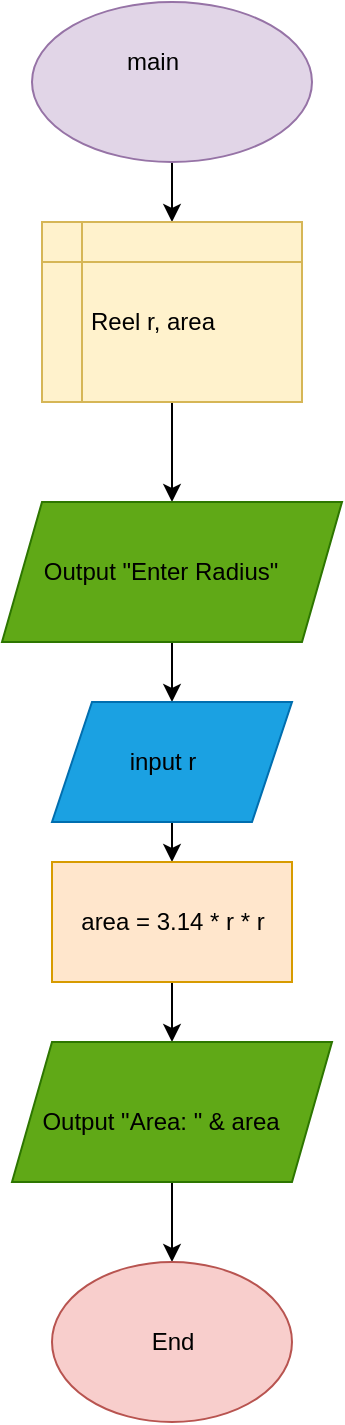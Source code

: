 <mxfile version="15.9.1" type="github">
  <diagram id="C5RBs43oDa-KdzZeNtuy" name="Page-1">
    <mxGraphModel dx="868" dy="2788" grid="1" gridSize="10" guides="1" tooltips="1" connect="1" arrows="1" fold="1" page="1" pageScale="1" pageWidth="827" pageHeight="1169" math="0" shadow="0">
      <root>
        <mxCell id="WIyWlLk6GJQsqaUBKTNV-0" />
        <mxCell id="WIyWlLk6GJQsqaUBKTNV-1" parent="WIyWlLk6GJQsqaUBKTNV-0" />
        <mxCell id="no_tZ2cSG9QQaZqRgWGx-10" style="edgeStyle=orthogonalEdgeStyle;rounded=0;orthogonalLoop=1;jettySize=auto;html=1;entryX=0.5;entryY=0;entryDx=0;entryDy=0;" edge="1" parent="WIyWlLk6GJQsqaUBKTNV-1" source="no_tZ2cSG9QQaZqRgWGx-0" target="no_tZ2cSG9QQaZqRgWGx-8">
          <mxGeometry relative="1" as="geometry">
            <Array as="points">
              <mxPoint x="420" y="-1480" />
            </Array>
          </mxGeometry>
        </mxCell>
        <mxCell id="no_tZ2cSG9QQaZqRgWGx-0" value="" style="ellipse;whiteSpace=wrap;html=1;fillColor=#e1d5e7;strokeColor=#9673a6;" vertex="1" parent="WIyWlLk6GJQsqaUBKTNV-1">
          <mxGeometry x="350" y="-1590" width="140" height="80" as="geometry" />
        </mxCell>
        <mxCell id="no_tZ2cSG9QQaZqRgWGx-1" value="&lt;font style=&quot;vertical-align: inherit&quot;&gt;&lt;font style=&quot;vertical-align: inherit&quot;&gt;main&lt;/font&gt;&lt;/font&gt;" style="text;html=1;resizable=0;autosize=1;align=center;verticalAlign=middle;points=[];fillColor=none;strokeColor=none;rounded=0;" vertex="1" parent="WIyWlLk6GJQsqaUBKTNV-1">
          <mxGeometry x="390" y="-1570" width="40" height="20" as="geometry" />
        </mxCell>
        <mxCell id="no_tZ2cSG9QQaZqRgWGx-12" style="edgeStyle=orthogonalEdgeStyle;rounded=0;orthogonalLoop=1;jettySize=auto;html=1;exitX=0.5;exitY=1;exitDx=0;exitDy=0;" edge="1" parent="WIyWlLk6GJQsqaUBKTNV-1" source="no_tZ2cSG9QQaZqRgWGx-8">
          <mxGeometry relative="1" as="geometry">
            <mxPoint x="420" y="-1340" as="targetPoint" />
          </mxGeometry>
        </mxCell>
        <mxCell id="no_tZ2cSG9QQaZqRgWGx-8" value="" style="shape=internalStorage;whiteSpace=wrap;html=1;backgroundOutline=1;fillColor=#fff2cc;strokeColor=#d6b656;" vertex="1" parent="WIyWlLk6GJQsqaUBKTNV-1">
          <mxGeometry x="355" y="-1480" width="130" height="90" as="geometry" />
        </mxCell>
        <mxCell id="no_tZ2cSG9QQaZqRgWGx-11" value="&lt;font style=&quot;vertical-align: inherit&quot;&gt;&lt;font style=&quot;vertical-align: inherit&quot;&gt;Reel r,&amp;nbsp;area&lt;/font&gt;&lt;/font&gt;" style="text;html=1;resizable=0;autosize=1;align=center;verticalAlign=middle;points=[];rounded=0;" vertex="1" parent="WIyWlLk6GJQsqaUBKTNV-1">
          <mxGeometry x="370" y="-1440" width="80" height="20" as="geometry" />
        </mxCell>
        <mxCell id="no_tZ2cSG9QQaZqRgWGx-15" style="edgeStyle=orthogonalEdgeStyle;rounded=0;orthogonalLoop=1;jettySize=auto;html=1;exitX=0.5;exitY=1;exitDx=0;exitDy=0;" edge="1" parent="WIyWlLk6GJQsqaUBKTNV-1" source="no_tZ2cSG9QQaZqRgWGx-13">
          <mxGeometry relative="1" as="geometry">
            <mxPoint x="420" y="-1240" as="targetPoint" />
          </mxGeometry>
        </mxCell>
        <mxCell id="no_tZ2cSG9QQaZqRgWGx-13" value="" style="shape=parallelogram;perimeter=parallelogramPerimeter;whiteSpace=wrap;html=1;fixedSize=1;fillColor=#60a917;strokeColor=#2D7600;fontColor=#ffffff;" vertex="1" parent="WIyWlLk6GJQsqaUBKTNV-1">
          <mxGeometry x="335" y="-1340" width="170" height="70" as="geometry" />
        </mxCell>
        <mxCell id="no_tZ2cSG9QQaZqRgWGx-20" style="edgeStyle=orthogonalEdgeStyle;rounded=0;orthogonalLoop=1;jettySize=auto;html=1;exitX=0.5;exitY=1;exitDx=0;exitDy=0;" edge="1" parent="WIyWlLk6GJQsqaUBKTNV-1" source="no_tZ2cSG9QQaZqRgWGx-16">
          <mxGeometry relative="1" as="geometry">
            <mxPoint x="420" y="-1160" as="targetPoint" />
          </mxGeometry>
        </mxCell>
        <mxCell id="no_tZ2cSG9QQaZqRgWGx-16" value="" style="shape=parallelogram;perimeter=parallelogramPerimeter;whiteSpace=wrap;html=1;fixedSize=1;fillColor=#1ba1e2;fontColor=#ffffff;strokeColor=#006EAF;" vertex="1" parent="WIyWlLk6GJQsqaUBKTNV-1">
          <mxGeometry x="360" y="-1240" width="120" height="60" as="geometry" />
        </mxCell>
        <mxCell id="no_tZ2cSG9QQaZqRgWGx-19" value="input r" style="text;html=1;resizable=0;autosize=1;align=center;verticalAlign=middle;points=[];fillColor=none;strokeColor=none;rounded=0;" vertex="1" parent="WIyWlLk6GJQsqaUBKTNV-1">
          <mxGeometry x="390" y="-1220" width="50" height="20" as="geometry" />
        </mxCell>
        <mxCell id="no_tZ2cSG9QQaZqRgWGx-26" style="edgeStyle=orthogonalEdgeStyle;rounded=0;orthogonalLoop=1;jettySize=auto;html=1;exitX=0.5;exitY=1;exitDx=0;exitDy=0;" edge="1" parent="WIyWlLk6GJQsqaUBKTNV-1" source="no_tZ2cSG9QQaZqRgWGx-21">
          <mxGeometry relative="1" as="geometry">
            <mxPoint x="420" y="-1070" as="targetPoint" />
          </mxGeometry>
        </mxCell>
        <mxCell id="no_tZ2cSG9QQaZqRgWGx-21" value="" style="rounded=0;whiteSpace=wrap;html=1;fillColor=#ffe6cc;strokeColor=#d79b00;" vertex="1" parent="WIyWlLk6GJQsqaUBKTNV-1">
          <mxGeometry x="360" y="-1160" width="120" height="60" as="geometry" />
        </mxCell>
        <mxCell id="no_tZ2cSG9QQaZqRgWGx-22" value="area = 3.14 * r * r" style="text;html=1;resizable=0;autosize=1;align=center;verticalAlign=middle;points=[];fillColor=none;strokeColor=none;rounded=0;" vertex="1" parent="WIyWlLk6GJQsqaUBKTNV-1">
          <mxGeometry x="365" y="-1140" width="110" height="20" as="geometry" />
        </mxCell>
        <mxCell id="no_tZ2cSG9QQaZqRgWGx-25" value="Output &quot;Enter Radius&quot;" style="text;html=1;resizable=0;autosize=1;align=center;verticalAlign=middle;points=[];fillColor=none;strokeColor=none;rounded=0;" vertex="1" parent="WIyWlLk6GJQsqaUBKTNV-1">
          <mxGeometry x="349" y="-1315" width="130" height="20" as="geometry" />
        </mxCell>
        <mxCell id="no_tZ2cSG9QQaZqRgWGx-30" style="edgeStyle=orthogonalEdgeStyle;rounded=0;orthogonalLoop=1;jettySize=auto;html=1;exitX=0.5;exitY=1;exitDx=0;exitDy=0;" edge="1" parent="WIyWlLk6GJQsqaUBKTNV-1" source="no_tZ2cSG9QQaZqRgWGx-28">
          <mxGeometry relative="1" as="geometry">
            <mxPoint x="420" y="-960" as="targetPoint" />
          </mxGeometry>
        </mxCell>
        <mxCell id="no_tZ2cSG9QQaZqRgWGx-28" value="" style="shape=parallelogram;perimeter=parallelogramPerimeter;whiteSpace=wrap;html=1;fixedSize=1;fillColor=#60a917;fontColor=#ffffff;strokeColor=#2D7600;" vertex="1" parent="WIyWlLk6GJQsqaUBKTNV-1">
          <mxGeometry x="340" y="-1070" width="160" height="70" as="geometry" />
        </mxCell>
        <mxCell id="no_tZ2cSG9QQaZqRgWGx-29" value="Output &quot;Area: &quot; &amp;amp; area" style="text;html=1;resizable=0;autosize=1;align=center;verticalAlign=middle;points=[];fillColor=none;strokeColor=none;rounded=0;" vertex="1" parent="WIyWlLk6GJQsqaUBKTNV-1">
          <mxGeometry x="349" y="-1040" width="130" height="20" as="geometry" />
        </mxCell>
        <mxCell id="no_tZ2cSG9QQaZqRgWGx-31" value="" style="ellipse;whiteSpace=wrap;html=1;fillColor=#f8cecc;strokeColor=#b85450;" vertex="1" parent="WIyWlLk6GJQsqaUBKTNV-1">
          <mxGeometry x="360" y="-960" width="120" height="80" as="geometry" />
        </mxCell>
        <mxCell id="no_tZ2cSG9QQaZqRgWGx-32" value="End" style="text;html=1;resizable=0;autosize=1;align=center;verticalAlign=middle;points=[];fillColor=none;strokeColor=none;rounded=0;" vertex="1" parent="WIyWlLk6GJQsqaUBKTNV-1">
          <mxGeometry x="400" y="-930" width="40" height="20" as="geometry" />
        </mxCell>
      </root>
    </mxGraphModel>
  </diagram>
</mxfile>
